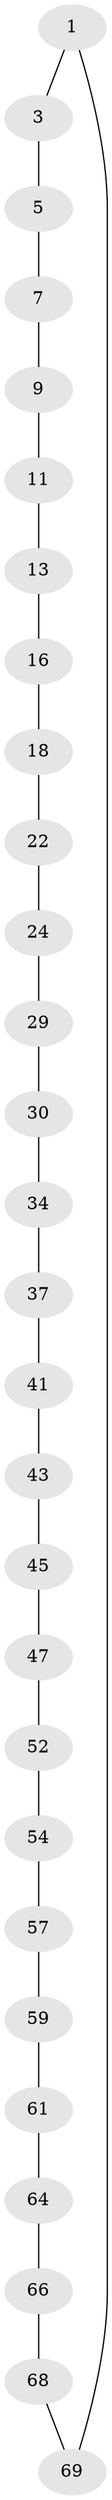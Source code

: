 // original degree distribution, {2: 1.0}
// Generated by graph-tools (version 1.1) at 2025/20/03/04/25 18:20:23]
// undirected, 28 vertices, 28 edges
graph export_dot {
graph [start="1"]
  node [color=gray90,style=filled];
  1 [super="+2+72"];
  3 [super="+4"];
  5 [super="+6"];
  7 [super="+8"];
  9 [super="+10"];
  11 [super="+12"];
  13 [super="+14"];
  16 [super="+17"];
  18 [super="+19"];
  22 [super="+23"];
  24 [super="+25"];
  29;
  30 [super="+31"];
  34 [super="+35"];
  37 [super="+38"];
  41 [super="+42"];
  43 [super="+44"];
  45 [super="+46"];
  47 [super="+48"];
  52 [super="+53"];
  54 [super="+55"];
  57 [super="+58"];
  59 [super="+60"];
  61 [super="+62"];
  64 [super="+65"];
  66 [super="+67"];
  68;
  69 [super="+70"];
  1 -- 3;
  1 -- 69;
  3 -- 5;
  5 -- 7;
  7 -- 9;
  9 -- 11;
  11 -- 13;
  13 -- 16;
  16 -- 18;
  18 -- 22;
  22 -- 24;
  24 -- 29;
  29 -- 30;
  30 -- 34;
  34 -- 37;
  37 -- 41;
  41 -- 43;
  43 -- 45;
  45 -- 47;
  47 -- 52;
  52 -- 54;
  54 -- 57;
  57 -- 59;
  59 -- 61;
  61 -- 64;
  64 -- 66;
  66 -- 68;
  68 -- 69;
}
